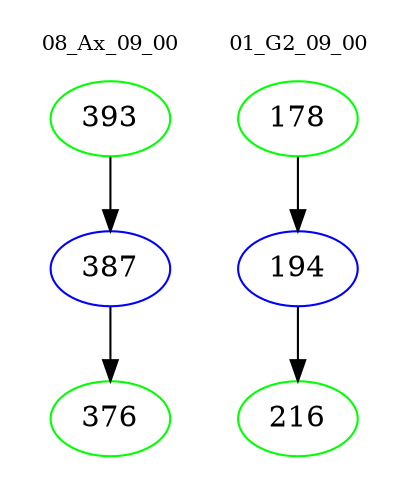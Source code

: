 digraph{
subgraph cluster_0 {
color = white
label = "08_Ax_09_00";
fontsize=10;
T0_393 [label="393", color="green"]
T0_393 -> T0_387 [color="black"]
T0_387 [label="387", color="blue"]
T0_387 -> T0_376 [color="black"]
T0_376 [label="376", color="green"]
}
subgraph cluster_1 {
color = white
label = "01_G2_09_00";
fontsize=10;
T1_178 [label="178", color="green"]
T1_178 -> T1_194 [color="black"]
T1_194 [label="194", color="blue"]
T1_194 -> T1_216 [color="black"]
T1_216 [label="216", color="green"]
}
}
